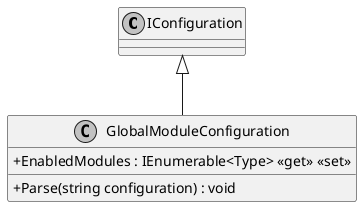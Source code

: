 @startuml
skinparam monochrome true
skinparam classAttributeIconSize 0

IConfiguration <|-- GlobalModuleConfiguration

class GlobalModuleConfiguration {
    + EnabledModules : IEnumerable<Type> <<get>> <<set>>
    + Parse(string configuration) : void
}

@enduml
